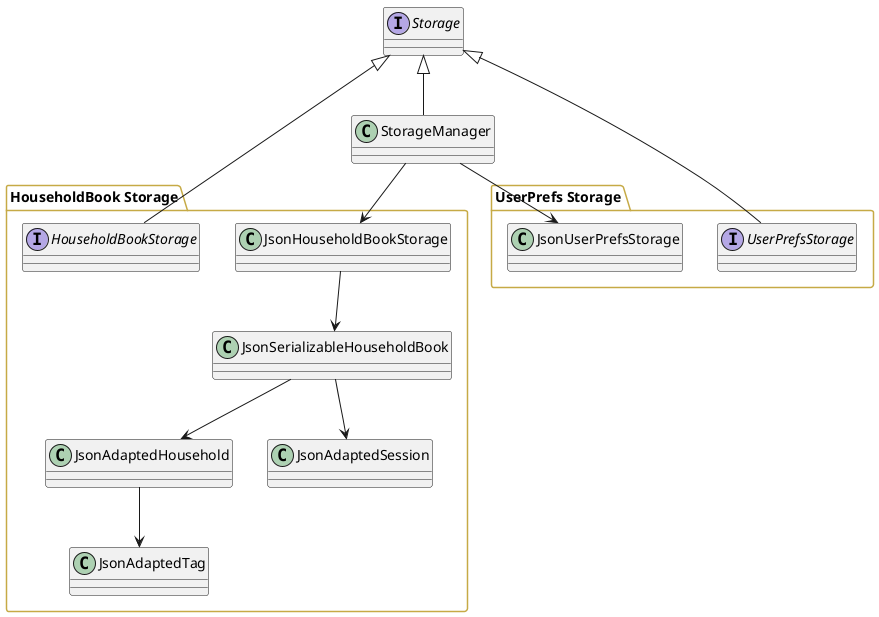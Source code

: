 @startuml

skinparam packageTitleFontColor #FFFFFF
skinparam packageTitleBackgroundColor #8E7F29
skinparam packageBorderColor #C6AA46

' Top-level interface in the middle
interface Storage

' Middle-level class that depends on both storages
class StorageManager

' Left side: HouseholdBook Storage box
package "HouseholdBook Storage" {
    interface HouseholdBookStorage
    class JsonHouseholdBookStorage
    class JsonSerializableHouseholdBook
    class JsonAdaptedHousehold
    class JsonAdaptedSession
    class JsonAdaptedTag
}

' Right side: UserPrefs Storage box
package "UserPrefs Storage" {
    interface UserPrefsStorage
    class JsonUserPrefsStorage
}

' Show that Storage extends both HouseholdBookStorage and UserPrefsStorage
HouseholdBookStorage -up-|> Storage
UserPrefsStorage -up-|> Storage

' StorageManager implements/uses the Storage interface
Storage <|-- StorageManager

' Show usage/dependency from StorageManager to the actual implementations
StorageManager --> JsonHouseholdBookStorage
StorageManager --> JsonUserPrefsStorage

' Show that JsonHouseholdBookStorage uses JsonSerializableHouseholdBook
JsonHouseholdBookStorage --> JsonSerializableHouseholdBook

' Inside JsonSerializableHouseholdBook, we have references to adapted classes
JsonSerializableHouseholdBook --> JsonAdaptedHousehold
JsonSerializableHouseholdBook --> JsonAdaptedSession
JsonAdaptedHousehold --> JsonAdaptedTag

@enduml

